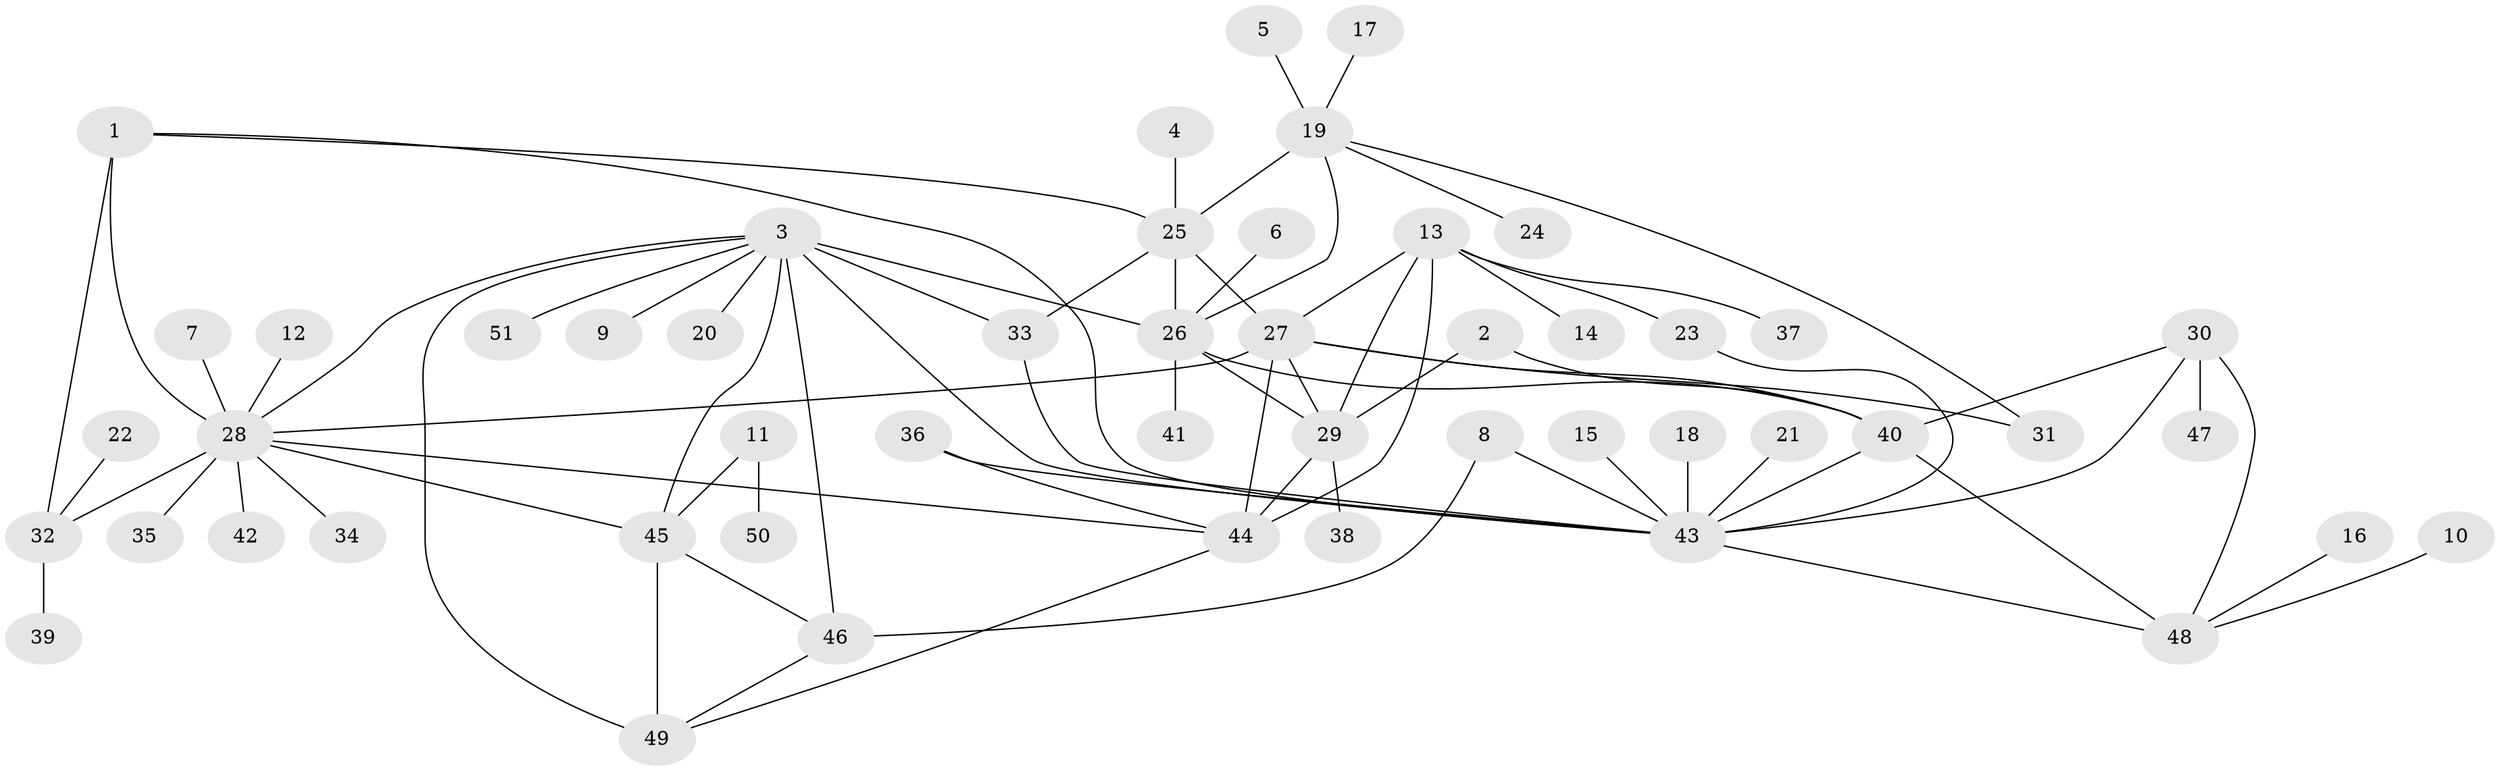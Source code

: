 // original degree distribution, {5: 0.029411764705882353, 10: 0.0196078431372549, 8: 0.06862745098039216, 6: 0.0392156862745098, 15: 0.00980392156862745, 7: 0.049019607843137254, 9: 0.029411764705882353, 3: 0.049019607843137254, 1: 0.5392156862745098, 2: 0.16666666666666666}
// Generated by graph-tools (version 1.1) at 2025/02/03/09/25 03:02:50]
// undirected, 51 vertices, 77 edges
graph export_dot {
graph [start="1"]
  node [color=gray90,style=filled];
  1;
  2;
  3;
  4;
  5;
  6;
  7;
  8;
  9;
  10;
  11;
  12;
  13;
  14;
  15;
  16;
  17;
  18;
  19;
  20;
  21;
  22;
  23;
  24;
  25;
  26;
  27;
  28;
  29;
  30;
  31;
  32;
  33;
  34;
  35;
  36;
  37;
  38;
  39;
  40;
  41;
  42;
  43;
  44;
  45;
  46;
  47;
  48;
  49;
  50;
  51;
  1 -- 25 [weight=1.0];
  1 -- 28 [weight=3.0];
  1 -- 32 [weight=1.0];
  1 -- 43 [weight=1.0];
  2 -- 29 [weight=1.0];
  2 -- 40 [weight=1.0];
  3 -- 9 [weight=1.0];
  3 -- 20 [weight=1.0];
  3 -- 26 [weight=1.0];
  3 -- 28 [weight=1.0];
  3 -- 33 [weight=1.0];
  3 -- 43 [weight=1.0];
  3 -- 45 [weight=2.0];
  3 -- 46 [weight=2.0];
  3 -- 49 [weight=2.0];
  3 -- 51 [weight=1.0];
  4 -- 25 [weight=1.0];
  5 -- 19 [weight=1.0];
  6 -- 26 [weight=1.0];
  7 -- 28 [weight=1.0];
  8 -- 43 [weight=1.0];
  8 -- 46 [weight=1.0];
  10 -- 48 [weight=1.0];
  11 -- 45 [weight=1.0];
  11 -- 50 [weight=1.0];
  12 -- 28 [weight=1.0];
  13 -- 14 [weight=1.0];
  13 -- 23 [weight=1.0];
  13 -- 27 [weight=1.0];
  13 -- 29 [weight=2.0];
  13 -- 37 [weight=1.0];
  13 -- 44 [weight=1.0];
  15 -- 43 [weight=1.0];
  16 -- 48 [weight=1.0];
  17 -- 19 [weight=1.0];
  18 -- 43 [weight=1.0];
  19 -- 24 [weight=1.0];
  19 -- 25 [weight=4.0];
  19 -- 26 [weight=2.0];
  19 -- 31 [weight=1.0];
  21 -- 43 [weight=1.0];
  22 -- 32 [weight=1.0];
  23 -- 43 [weight=1.0];
  25 -- 26 [weight=2.0];
  25 -- 27 [weight=1.0];
  25 -- 33 [weight=1.0];
  26 -- 29 [weight=1.0];
  26 -- 40 [weight=1.0];
  26 -- 41 [weight=1.0];
  27 -- 28 [weight=2.0];
  27 -- 29 [weight=2.0];
  27 -- 31 [weight=1.0];
  27 -- 40 [weight=1.0];
  27 -- 44 [weight=1.0];
  28 -- 32 [weight=3.0];
  28 -- 34 [weight=1.0];
  28 -- 35 [weight=1.0];
  28 -- 42 [weight=1.0];
  28 -- 44 [weight=1.0];
  28 -- 45 [weight=1.0];
  29 -- 38 [weight=1.0];
  29 -- 44 [weight=2.0];
  30 -- 40 [weight=1.0];
  30 -- 43 [weight=1.0];
  30 -- 47 [weight=1.0];
  30 -- 48 [weight=2.0];
  32 -- 39 [weight=1.0];
  33 -- 43 [weight=1.0];
  36 -- 43 [weight=1.0];
  36 -- 44 [weight=1.0];
  40 -- 43 [weight=1.0];
  40 -- 48 [weight=2.0];
  43 -- 48 [weight=2.0];
  44 -- 49 [weight=1.0];
  45 -- 46 [weight=1.0];
  45 -- 49 [weight=1.0];
  46 -- 49 [weight=1.0];
}
